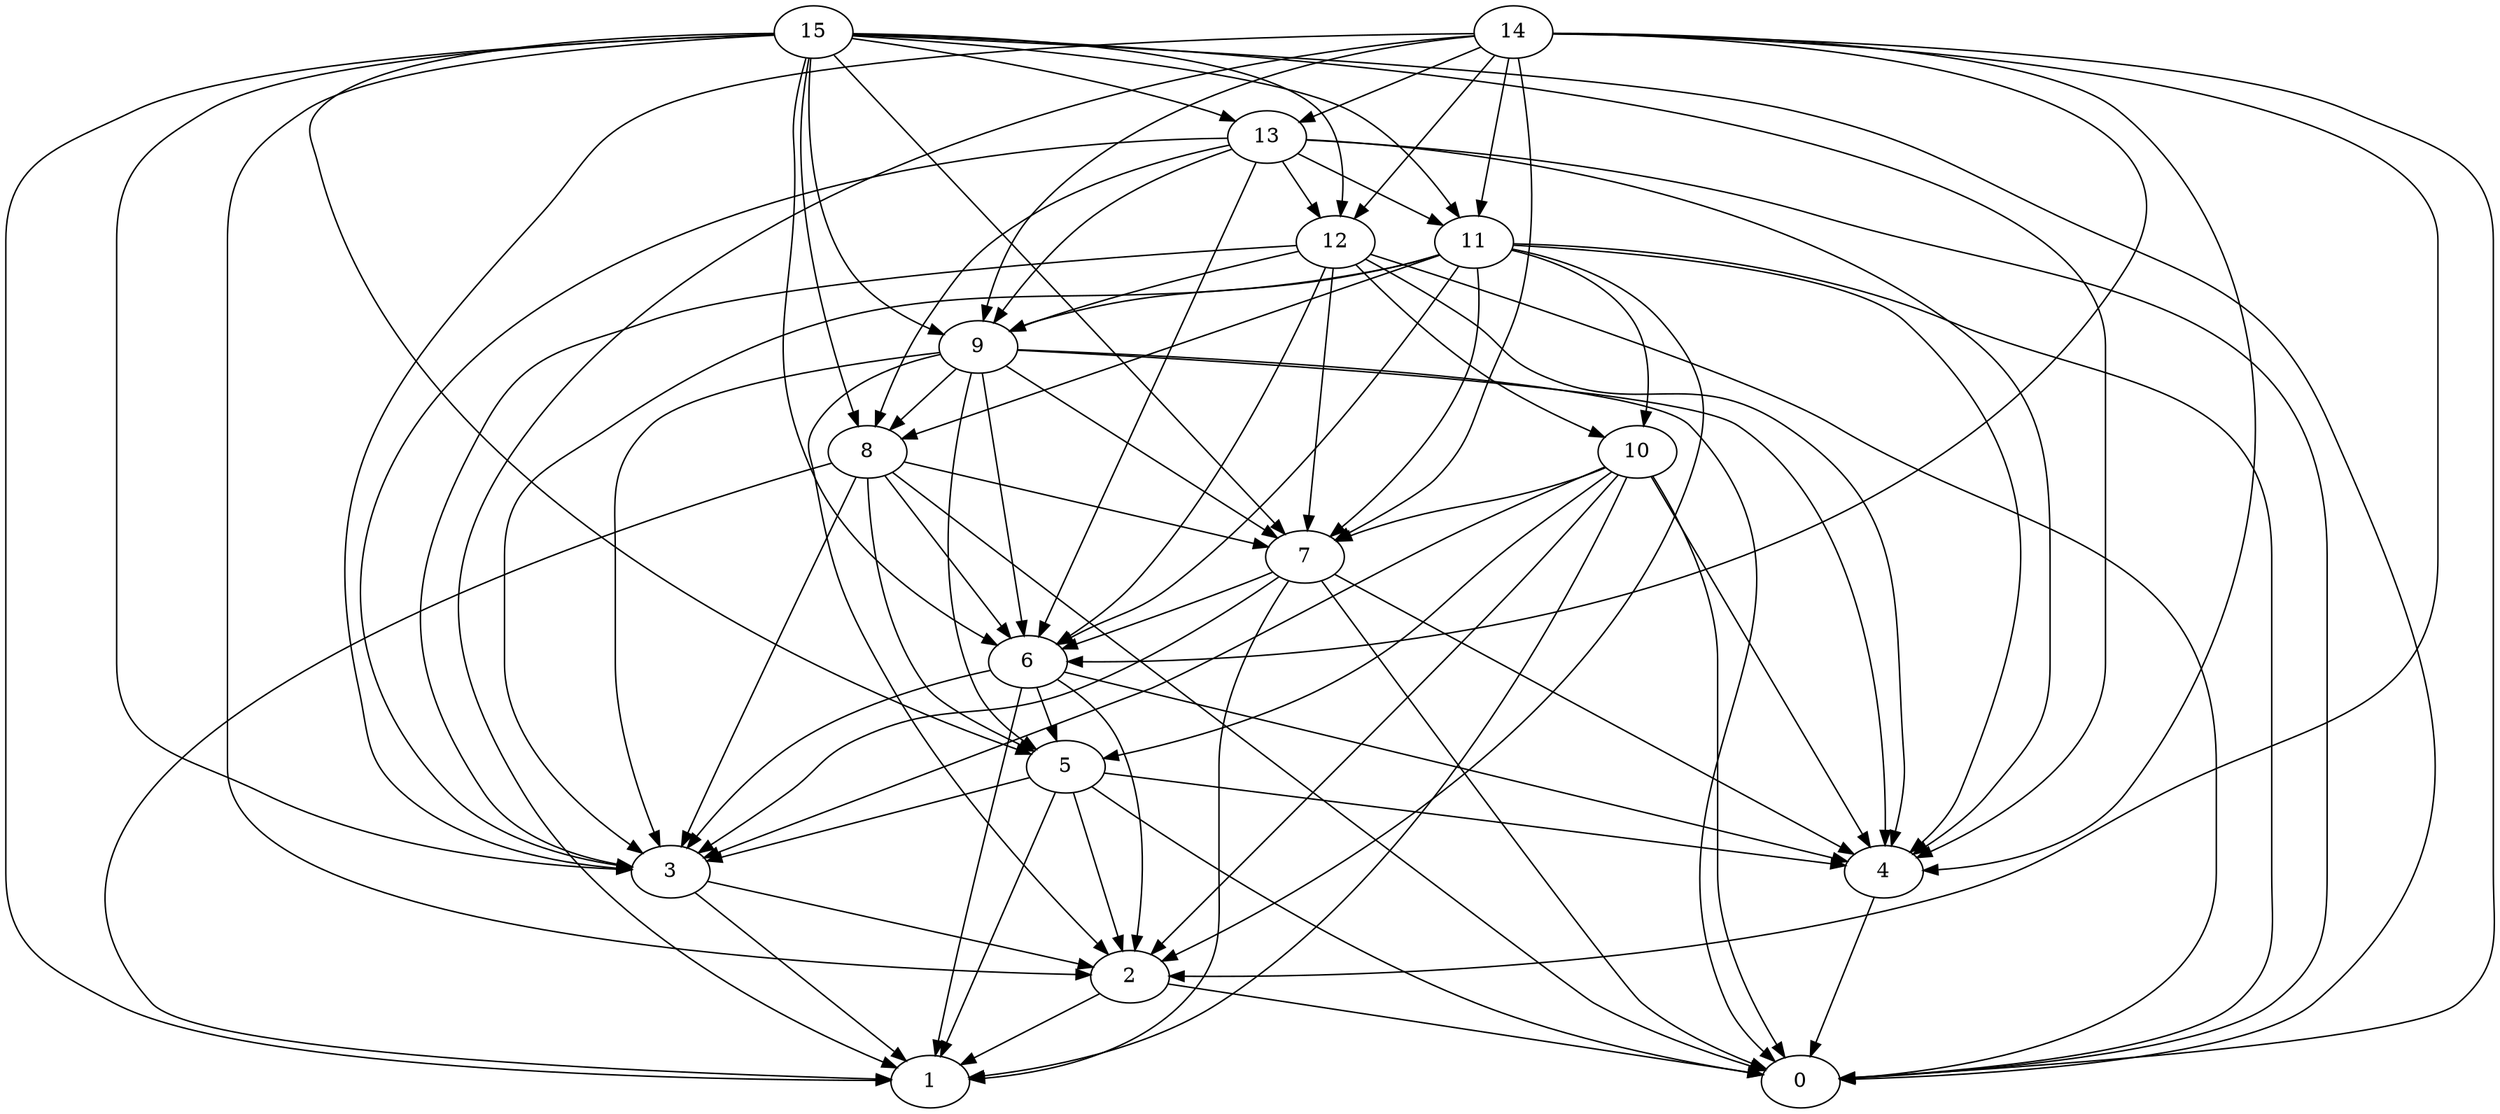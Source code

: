 digraph "Random_Nodes_16_Density_5.56_CCR_0.10_WeightType_Random_Heterogeneous-4-2" {
15 [Weight=472];
14 [Weight=314];
13 [Weight=419];
11 [Weight=210];
12 [Weight=157];
9 [Weight=472];
8 [Weight=262];
10 [Weight=105];
7 [Weight=314];
6 [Weight=524];
5 [Weight=472];
3 [Weight=210];
2 [Weight=524];
4 [Weight=419];
1 [Weight=472];
0 [Weight=314];
14 -> 11 [Weight=7];
15 -> 6 [Weight=6];
12 -> 6 [Weight=7];
13 -> 12 [Weight=10];
14 -> 2 [Weight=5];
10 -> 3 [Weight=2];
9 -> 8 [Weight=9];
13 -> 9 [Weight=6];
15 -> 7 [Weight=10];
9 -> 3 [Weight=9];
6 -> 4 [Weight=9];
11 -> 10 [Weight=10];
15 -> 11 [Weight=2];
6 -> 3 [Weight=9];
8 -> 6 [Weight=4];
8 -> 1 [Weight=3];
10 -> 5 [Weight=8];
5 -> 2 [Weight=9];
12 -> 7 [Weight=5];
12 -> 10 [Weight=3];
8 -> 7 [Weight=5];
14 -> 4 [Weight=9];
11 -> 2 [Weight=2];
14 -> 12 [Weight=8];
11 -> 8 [Weight=3];
10 -> 4 [Weight=10];
11 -> 4 [Weight=5];
13 -> 3 [Weight=9];
5 -> 3 [Weight=5];
7 -> 4 [Weight=3];
14 -> 0 [Weight=5];
9 -> 7 [Weight=7];
9 -> 0 [Weight=7];
3 -> 1 [Weight=8];
15 -> 3 [Weight=10];
12 -> 0 [Weight=8];
6 -> 5 [Weight=7];
8 -> 5 [Weight=4];
15 -> 0 [Weight=4];
11 -> 6 [Weight=4];
13 -> 8 [Weight=3];
14 -> 13 [Weight=8];
15 -> 4 [Weight=9];
10 -> 7 [Weight=7];
14 -> 7 [Weight=3];
5 -> 4 [Weight=8];
11 -> 3 [Weight=7];
15 -> 5 [Weight=7];
7 -> 6 [Weight=9];
8 -> 0 [Weight=7];
13 -> 4 [Weight=7];
4 -> 0 [Weight=2];
10 -> 1 [Weight=10];
14 -> 9 [Weight=2];
10 -> 0 [Weight=2];
5 -> 1 [Weight=8];
5 -> 0 [Weight=8];
6 -> 2 [Weight=10];
7 -> 1 [Weight=10];
9 -> 4 [Weight=8];
14 -> 3 [Weight=8];
10 -> 2 [Weight=2];
13 -> 6 [Weight=7];
11 -> 0 [Weight=6];
9 -> 5 [Weight=7];
13 -> 11 [Weight=4];
8 -> 3 [Weight=5];
2 -> 0 [Weight=5];
13 -> 0 [Weight=3];
15 -> 8 [Weight=8];
14 -> 6 [Weight=5];
15 -> 9 [Weight=4];
9 -> 6 [Weight=8];
12 -> 9 [Weight=9];
15 -> 2 [Weight=4];
12 -> 3 [Weight=3];
14 -> 1 [Weight=7];
11 -> 7 [Weight=5];
12 -> 4 [Weight=2];
11 -> 9 [Weight=9];
6 -> 1 [Weight=10];
15 -> 13 [Weight=6];
15 -> 12 [Weight=9];
2 -> 1 [Weight=8];
3 -> 2 [Weight=7];
7 -> 0 [Weight=8];
7 -> 3 [Weight=9];
9 -> 2 [Weight=3];
15 -> 1 [Weight=4];
}
